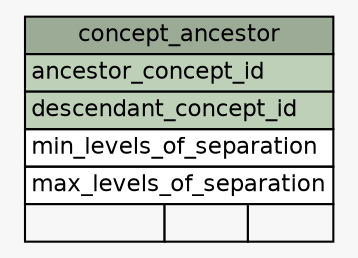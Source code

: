 // dot 2.38.0 on Linux 3.16.0-38-generic
// SchemaSpy rev 590
digraph "concept_ancestor" {
  graph [
    rankdir="RL"
    bgcolor="#f7f7f7"
    nodesep="0.18"
    ranksep="0.46"
    fontname="Helvetica"
    fontsize="11"
  ];
  node [
    fontname="Helvetica"
    fontsize="11"
    shape="plaintext"
  ];
  edge [
    arrowsize="0.8"
  ];
  "concept_ancestor" [
    label=<
    <TABLE BORDER="0" CELLBORDER="1" CELLSPACING="0" BGCOLOR="#ffffff">
      <TR><TD COLSPAN="3" BGCOLOR="#9bab96" ALIGN="CENTER">concept_ancestor</TD></TR>
      <TR><TD PORT="ancestor_concept_id" COLSPAN="3" BGCOLOR="#bed1b8" ALIGN="LEFT">ancestor_concept_id</TD></TR>
      <TR><TD PORT="descendant_concept_id" COLSPAN="3" BGCOLOR="#bed1b8" ALIGN="LEFT">descendant_concept_id</TD></TR>
      <TR><TD PORT="min_levels_of_separation" COLSPAN="3" ALIGN="LEFT">min_levels_of_separation</TD></TR>
      <TR><TD PORT="max_levels_of_separation" COLSPAN="3" ALIGN="LEFT">max_levels_of_separation</TD></TR>
      <TR><TD ALIGN="LEFT" BGCOLOR="#f7f7f7">  </TD><TD ALIGN="RIGHT" BGCOLOR="#f7f7f7">  </TD><TD ALIGN="RIGHT" BGCOLOR="#f7f7f7">  </TD></TR>
    </TABLE>>
    URL="tables/concept_ancestor.html"
    tooltip="concept_ancestor"
  ];
}
